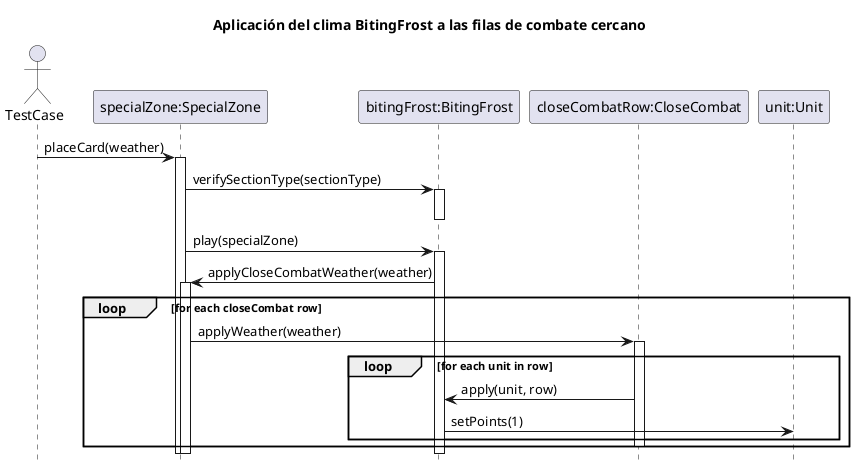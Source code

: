 @startuml

hide footbox
title Aplicación del clima BitingFrost a las filas de combate cercano

actor TestCase

participant "specialZone:SpecialZone" as specialZone
participant "bitingFrost:BitingFrost" as weather
participant "closeCombatRow:CloseCombat" as row
participant "unit:Unit" as unit

TestCase -> specialZone: placeCard(weather)
    activate specialZone
    specialZone -> weather: verifySectionType(sectionType)
        activate weather
        deactivate weather
    specialZone -> weather: play(specialZone)
        activate weather
        weather -> specialZone: applyCloseCombatWeather(weather)
            activate specialZone
            loop for each closeCombat row
                specialZone -> row: applyWeather(weather)
                    activate row
                    loop for each unit in row
                        row -> weather: apply(unit, row)
                            weather -> unit: setPoints(1)
                    end
                    deactivate row
            end
            deactivate specialZone
        deactivate weather
    deactivate specialZone

@enduml 